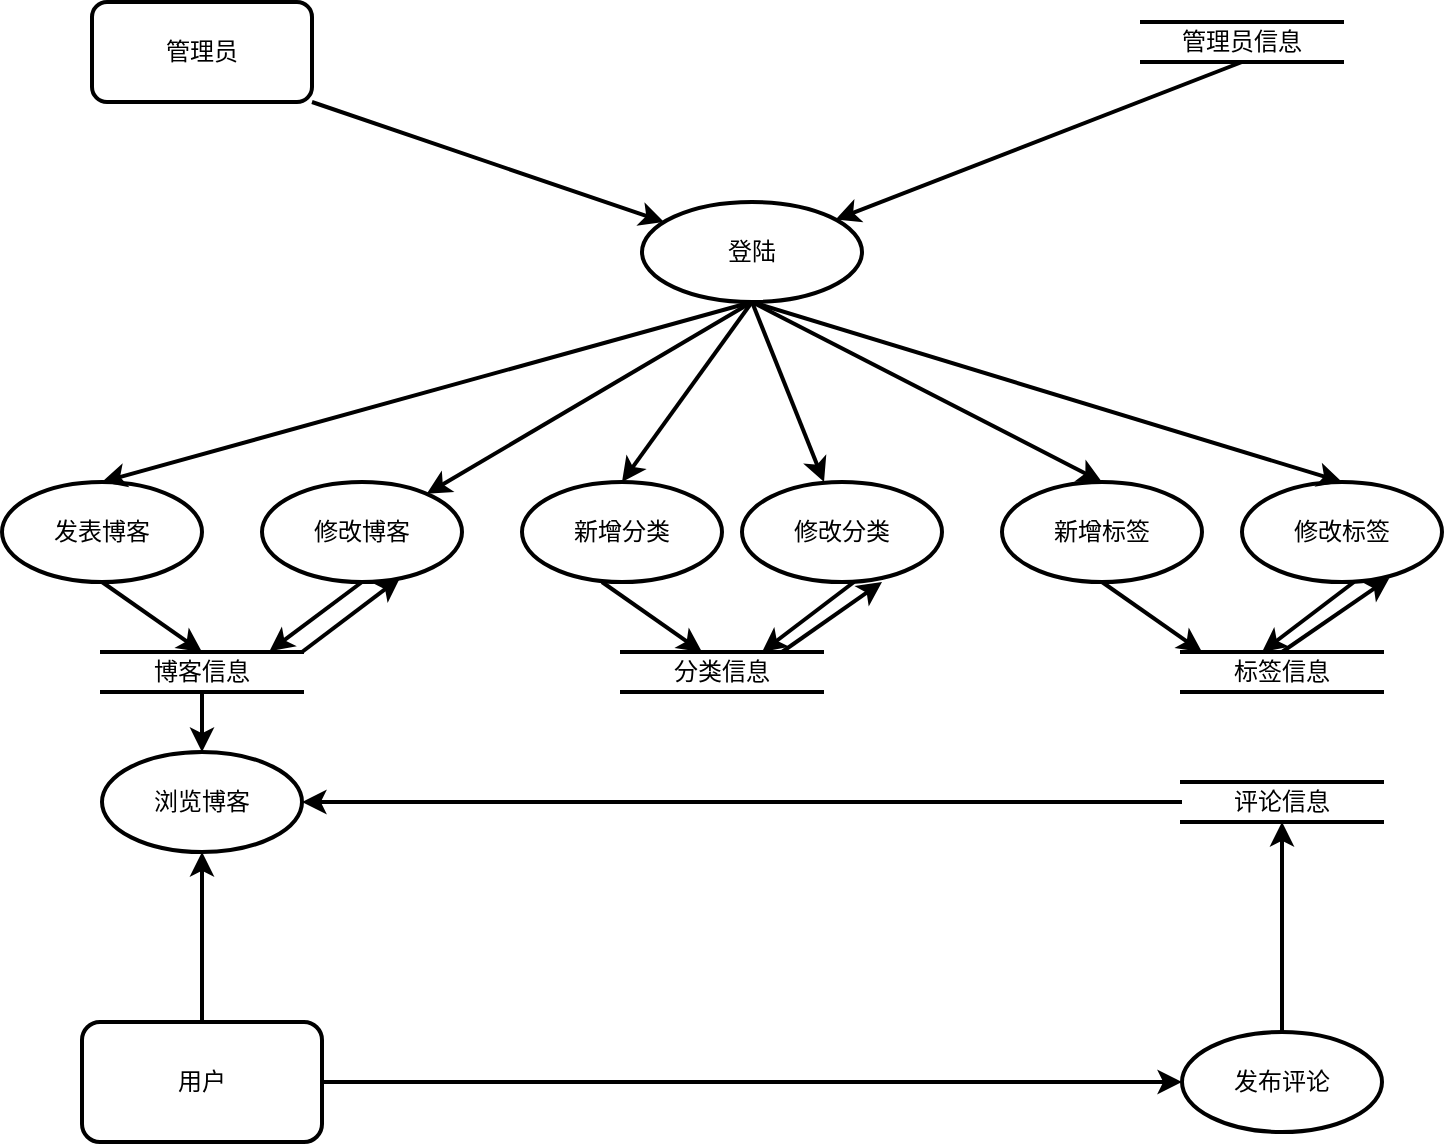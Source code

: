 <mxfile version="24.2.5" type="github">
  <diagram name="Page-1" id="b520641d-4fe3-3701-9064-5fc419738815">
    <mxGraphModel dx="1221" dy="636" grid="1" gridSize="10" guides="1" tooltips="1" connect="1" arrows="1" fold="1" page="1" pageScale="1" pageWidth="1100" pageHeight="850" background="none" math="0" shadow="0">
      <root>
        <mxCell id="0" />
        <mxCell id="1" parent="0" />
        <mxCell id="UDBDTZrDbMTfD4Jw3L4_-2" value="管理员" style="html=1;whiteSpace=wrap;rounded=1;strokeWidth=2;" parent="1" vertex="1">
          <mxGeometry x="135" y="80" width="110" height="50" as="geometry" />
        </mxCell>
        <mxCell id="UDBDTZrDbMTfD4Jw3L4_-3" value="登陆" style="ellipse;whiteSpace=wrap;html=1;rounded=1;strokeWidth=2;" parent="1" vertex="1">
          <mxGeometry x="410" y="180" width="110" height="50" as="geometry" />
        </mxCell>
        <mxCell id="UDBDTZrDbMTfD4Jw3L4_-4" value="发表博客" style="ellipse;whiteSpace=wrap;html=1;rounded=1;strokeWidth=2;" parent="1" vertex="1">
          <mxGeometry x="90" y="320" width="100" height="50" as="geometry" />
        </mxCell>
        <mxCell id="UDBDTZrDbMTfD4Jw3L4_-6" value="修改博客" style="ellipse;whiteSpace=wrap;html=1;rounded=1;strokeWidth=2;" parent="1" vertex="1">
          <mxGeometry x="220" y="320" width="100" height="50" as="geometry" />
        </mxCell>
        <mxCell id="UDBDTZrDbMTfD4Jw3L4_-7" value="新增分&lt;span style=&quot;color: rgba(0, 0, 0, 0); font-family: monospace; font-size: 0px; text-align: start; text-wrap: nowrap;&quot;&gt;%3CmxGraphModel%3E%3Croot%3E%3CmxCell%20id%3D%220%22%2F%3E%3CmxCell%20id%3D%221%22%20parent%3D%220%22%2F%3E%3CmxCell%20id%3D%222%22%20value%3D%22%E4%BF%AE%E6%94%B9%E5%8D%9A%E5%AE%A2%22%20style%3D%22ellipse%3BwhiteSpace%3Dwrap%3Bhtml%3D1%3B%22%20vertex%3D%221%22%20parent%3D%221%22%3E%3CmxGeometry%20x%3D%22220%22%20y%3D%22320%22%20width%3D%22100%22%20height%3D%2250%22%20as%3D%22geometry%22%2F%3E%3C%2FmxCell%3E%3C%2Froot%3E%3C%2FmxGraphModel%3E&lt;/span&gt;类" style="ellipse;whiteSpace=wrap;html=1;rounded=1;strokeWidth=2;" parent="1" vertex="1">
          <mxGeometry x="350" y="320" width="100" height="50" as="geometry" />
        </mxCell>
        <mxCell id="UDBDTZrDbMTfD4Jw3L4_-8" value="修改分类" style="ellipse;whiteSpace=wrap;html=1;rounded=1;strokeWidth=2;" parent="1" vertex="1">
          <mxGeometry x="460" y="320" width="100" height="50" as="geometry" />
        </mxCell>
        <mxCell id="UDBDTZrDbMTfD4Jw3L4_-9" value="新增标签" style="ellipse;whiteSpace=wrap;html=1;rounded=1;strokeWidth=2;" parent="1" vertex="1">
          <mxGeometry x="590" y="320" width="100" height="50" as="geometry" />
        </mxCell>
        <mxCell id="UDBDTZrDbMTfD4Jw3L4_-10" value="修改标签" style="ellipse;whiteSpace=wrap;html=1;rounded=1;strokeWidth=2;" parent="1" vertex="1">
          <mxGeometry x="710" y="320" width="100" height="50" as="geometry" />
        </mxCell>
        <mxCell id="UDBDTZrDbMTfD4Jw3L4_-21" value="博客信息" style="shape=partialRectangle;whiteSpace=wrap;html=1;left=0;right=0;fillColor=none;rounded=1;strokeWidth=2;" parent="1" vertex="1">
          <mxGeometry x="140" y="405" width="100" height="20" as="geometry" />
        </mxCell>
        <mxCell id="UDBDTZrDbMTfD4Jw3L4_-22" value="标签信息" style="shape=partialRectangle;whiteSpace=wrap;html=1;left=0;right=0;fillColor=none;rounded=1;strokeWidth=2;" parent="1" vertex="1">
          <mxGeometry x="680" y="405" width="100" height="20" as="geometry" />
        </mxCell>
        <mxCell id="UDBDTZrDbMTfD4Jw3L4_-23" value="分类信息" style="shape=partialRectangle;whiteSpace=wrap;html=1;left=0;right=0;fillColor=none;rounded=1;strokeWidth=2;" parent="1" vertex="1">
          <mxGeometry x="400" y="405" width="100" height="20" as="geometry" />
        </mxCell>
        <mxCell id="UDBDTZrDbMTfD4Jw3L4_-29" value="" style="endArrow=classic;html=1;rounded=1;exitX=1;exitY=1;exitDx=0;exitDy=0;strokeWidth=2;" parent="1" source="UDBDTZrDbMTfD4Jw3L4_-2" target="UDBDTZrDbMTfD4Jw3L4_-3" edge="1">
          <mxGeometry width="50" height="50" relative="1" as="geometry">
            <mxPoint x="200" y="140" as="sourcePoint" />
            <mxPoint x="250" y="90" as="targetPoint" />
          </mxGeometry>
        </mxCell>
        <mxCell id="UDBDTZrDbMTfD4Jw3L4_-30" value="" style="endArrow=classic;html=1;rounded=1;entryX=0.5;entryY=0;entryDx=0;entryDy=0;exitX=0.5;exitY=1;exitDx=0;exitDy=0;strokeWidth=2;" parent="1" source="UDBDTZrDbMTfD4Jw3L4_-3" target="UDBDTZrDbMTfD4Jw3L4_-4" edge="1">
          <mxGeometry width="50" height="50" relative="1" as="geometry">
            <mxPoint x="310" y="260" as="sourcePoint" />
            <mxPoint x="360" y="210" as="targetPoint" />
          </mxGeometry>
        </mxCell>
        <mxCell id="UDBDTZrDbMTfD4Jw3L4_-31" value="" style="endArrow=classic;html=1;rounded=1;exitX=0.5;exitY=1;exitDx=0;exitDy=0;strokeWidth=2;" parent="1" source="UDBDTZrDbMTfD4Jw3L4_-3" target="UDBDTZrDbMTfD4Jw3L4_-6" edge="1">
          <mxGeometry width="50" height="50" relative="1" as="geometry">
            <mxPoint x="310" y="260" as="sourcePoint" />
            <mxPoint x="150" y="330" as="targetPoint" />
          </mxGeometry>
        </mxCell>
        <mxCell id="UDBDTZrDbMTfD4Jw3L4_-32" value="" style="endArrow=classic;html=1;rounded=1;entryX=0.41;entryY=0;entryDx=0;entryDy=0;entryPerimeter=0;exitX=0.5;exitY=1;exitDx=0;exitDy=0;strokeWidth=2;" parent="1" source="UDBDTZrDbMTfD4Jw3L4_-3" target="UDBDTZrDbMTfD4Jw3L4_-8" edge="1">
          <mxGeometry width="50" height="50" relative="1" as="geometry">
            <mxPoint x="310" y="260" as="sourcePoint" />
            <mxPoint x="160" y="340" as="targetPoint" />
          </mxGeometry>
        </mxCell>
        <mxCell id="UDBDTZrDbMTfD4Jw3L4_-33" value="" style="endArrow=classic;html=1;rounded=1;entryX=0.5;entryY=0;entryDx=0;entryDy=0;exitX=0.5;exitY=1;exitDx=0;exitDy=0;strokeWidth=2;" parent="1" source="UDBDTZrDbMTfD4Jw3L4_-3" target="UDBDTZrDbMTfD4Jw3L4_-7" edge="1">
          <mxGeometry width="50" height="50" relative="1" as="geometry">
            <mxPoint x="340" y="290" as="sourcePoint" />
            <mxPoint x="170" y="350" as="targetPoint" />
          </mxGeometry>
        </mxCell>
        <mxCell id="UDBDTZrDbMTfD4Jw3L4_-34" value="" style="endArrow=classic;html=1;rounded=1;entryX=0.5;entryY=0;entryDx=0;entryDy=0;exitX=0.5;exitY=1;exitDx=0;exitDy=0;strokeWidth=2;" parent="1" source="UDBDTZrDbMTfD4Jw3L4_-3" target="UDBDTZrDbMTfD4Jw3L4_-10" edge="1">
          <mxGeometry width="50" height="50" relative="1" as="geometry">
            <mxPoint x="310" y="260" as="sourcePoint" />
            <mxPoint x="180" y="360" as="targetPoint" />
          </mxGeometry>
        </mxCell>
        <mxCell id="UDBDTZrDbMTfD4Jw3L4_-35" value="" style="endArrow=classic;html=1;rounded=1;entryX=0.5;entryY=0;entryDx=0;entryDy=0;exitX=0.5;exitY=1;exitDx=0;exitDy=0;strokeWidth=2;" parent="1" source="UDBDTZrDbMTfD4Jw3L4_-3" target="UDBDTZrDbMTfD4Jw3L4_-9" edge="1">
          <mxGeometry width="50" height="50" relative="1" as="geometry">
            <mxPoint x="310" y="260" as="sourcePoint" />
            <mxPoint x="190" y="370" as="targetPoint" />
          </mxGeometry>
        </mxCell>
        <mxCell id="UDBDTZrDbMTfD4Jw3L4_-36" value="" style="endArrow=classic;html=1;rounded=1;entryX=0.5;entryY=0;entryDx=0;entryDy=0;exitX=0.5;exitY=1;exitDx=0;exitDy=0;strokeWidth=2;" parent="1" source="UDBDTZrDbMTfD4Jw3L4_-4" target="UDBDTZrDbMTfD4Jw3L4_-21" edge="1">
          <mxGeometry width="50" height="50" relative="1" as="geometry">
            <mxPoint x="370" y="320" as="sourcePoint" />
            <mxPoint x="200" y="380" as="targetPoint" />
          </mxGeometry>
        </mxCell>
        <mxCell id="UDBDTZrDbMTfD4Jw3L4_-37" value="" style="endArrow=classic;html=1;rounded=1;entryX=0.837;entryY=-0.017;entryDx=0;entryDy=0;entryPerimeter=0;strokeWidth=2;" parent="1" target="UDBDTZrDbMTfD4Jw3L4_-21" edge="1">
          <mxGeometry width="50" height="50" relative="1" as="geometry">
            <mxPoint x="270" y="370" as="sourcePoint" />
            <mxPoint x="210" y="390" as="targetPoint" />
          </mxGeometry>
        </mxCell>
        <mxCell id="UDBDTZrDbMTfD4Jw3L4_-38" value="" style="endArrow=classic;html=1;rounded=1;exitX=1;exitY=0;exitDx=0;exitDy=0;entryX=0.69;entryY=0.96;entryDx=0;entryDy=0;entryPerimeter=0;strokeWidth=2;" parent="1" source="UDBDTZrDbMTfD4Jw3L4_-21" target="UDBDTZrDbMTfD4Jw3L4_-6" edge="1">
          <mxGeometry width="50" height="50" relative="1" as="geometry">
            <mxPoint x="230" y="400" as="sourcePoint" />
            <mxPoint x="280" y="360" as="targetPoint" />
          </mxGeometry>
        </mxCell>
        <mxCell id="UDBDTZrDbMTfD4Jw3L4_-39" value="" style="endArrow=classic;html=1;rounded=1;entryX=0.5;entryY=0;entryDx=0;entryDy=0;exitX=0.5;exitY=1;exitDx=0;exitDy=0;strokeWidth=2;" parent="1" edge="1">
          <mxGeometry width="50" height="50" relative="1" as="geometry">
            <mxPoint x="390" y="370" as="sourcePoint" />
            <mxPoint x="440" y="405" as="targetPoint" />
          </mxGeometry>
        </mxCell>
        <mxCell id="UDBDTZrDbMTfD4Jw3L4_-40" value="" style="endArrow=classic;html=1;rounded=1;entryX=0.837;entryY=-0.017;entryDx=0;entryDy=0;entryPerimeter=0;strokeWidth=2;" parent="1" edge="1">
          <mxGeometry width="50" height="50" relative="1" as="geometry">
            <mxPoint x="516" y="370" as="sourcePoint" />
            <mxPoint x="470" y="405" as="targetPoint" />
          </mxGeometry>
        </mxCell>
        <mxCell id="UDBDTZrDbMTfD4Jw3L4_-41" value="" style="endArrow=classic;html=1;rounded=1;exitX=0.897;exitY=0.083;exitDx=0;exitDy=0;exitPerimeter=0;entryX=0.7;entryY=1;entryDx=0;entryDy=0;entryPerimeter=0;strokeWidth=2;" parent="1" target="UDBDTZrDbMTfD4Jw3L4_-8" edge="1">
          <mxGeometry width="50" height="50" relative="1" as="geometry">
            <mxPoint x="480" y="405" as="sourcePoint" />
            <mxPoint x="530" y="373" as="targetPoint" />
          </mxGeometry>
        </mxCell>
        <mxCell id="UDBDTZrDbMTfD4Jw3L4_-45" value="" style="endArrow=classic;html=1;rounded=1;entryX=0.837;entryY=-0.017;entryDx=0;entryDy=0;entryPerimeter=0;strokeWidth=2;" parent="1" edge="1">
          <mxGeometry width="50" height="50" relative="1" as="geometry">
            <mxPoint x="766" y="370" as="sourcePoint" />
            <mxPoint x="720" y="405" as="targetPoint" />
          </mxGeometry>
        </mxCell>
        <mxCell id="UDBDTZrDbMTfD4Jw3L4_-46" value="" style="endArrow=classic;html=1;rounded=1;exitX=0.897;exitY=0.083;exitDx=0;exitDy=0;exitPerimeter=0;entryX=0.737;entryY=0.96;entryDx=0;entryDy=0;entryPerimeter=0;strokeWidth=2;" parent="1" target="UDBDTZrDbMTfD4Jw3L4_-10" edge="1">
          <mxGeometry width="50" height="50" relative="1" as="geometry">
            <mxPoint x="730" y="405" as="sourcePoint" />
            <mxPoint x="780" y="373" as="targetPoint" />
          </mxGeometry>
        </mxCell>
        <mxCell id="UDBDTZrDbMTfD4Jw3L4_-47" value="" style="endArrow=classic;html=1;rounded=1;entryX=0.5;entryY=0;entryDx=0;entryDy=0;exitX=0.5;exitY=1;exitDx=0;exitDy=0;strokeWidth=2;" parent="1" edge="1">
          <mxGeometry width="50" height="50" relative="1" as="geometry">
            <mxPoint x="640" y="370" as="sourcePoint" />
            <mxPoint x="690" y="405" as="targetPoint" />
          </mxGeometry>
        </mxCell>
        <mxCell id="UDBDTZrDbMTfD4Jw3L4_-48" value="管理员信息" style="shape=partialRectangle;whiteSpace=wrap;html=1;left=0;right=0;fillColor=none;rounded=1;strokeWidth=2;" parent="1" vertex="1">
          <mxGeometry x="660" y="90" width="100" height="20" as="geometry" />
        </mxCell>
        <mxCell id="UDBDTZrDbMTfD4Jw3L4_-49" value="" style="endArrow=classic;html=1;rounded=1;exitX=0.5;exitY=1;exitDx=0;exitDy=0;strokeWidth=2;" parent="1" source="UDBDTZrDbMTfD4Jw3L4_-48" target="UDBDTZrDbMTfD4Jw3L4_-3" edge="1">
          <mxGeometry width="50" height="50" relative="1" as="geometry">
            <mxPoint x="460" y="210" as="sourcePoint" />
            <mxPoint x="510" y="160" as="targetPoint" />
          </mxGeometry>
        </mxCell>
        <mxCell id="UDBDTZrDbMTfD4Jw3L4_-50" value="用户" style="rounded=1;whiteSpace=wrap;html=1;strokeWidth=2;" parent="1" vertex="1">
          <mxGeometry x="130" y="590" width="120" height="60" as="geometry" />
        </mxCell>
        <mxCell id="UDBDTZrDbMTfD4Jw3L4_-51" value="浏览博客" style="ellipse;whiteSpace=wrap;html=1;rounded=1;strokeWidth=2;" parent="1" vertex="1">
          <mxGeometry x="140" y="455" width="100" height="50" as="geometry" />
        </mxCell>
        <mxCell id="UDBDTZrDbMTfD4Jw3L4_-53" value="" style="endArrow=classic;html=1;rounded=1;entryX=0.5;entryY=1;entryDx=0;entryDy=0;exitX=0.5;exitY=0;exitDx=0;exitDy=0;strokeWidth=2;" parent="1" source="UDBDTZrDbMTfD4Jw3L4_-50" target="UDBDTZrDbMTfD4Jw3L4_-51" edge="1">
          <mxGeometry width="50" height="50" relative="1" as="geometry">
            <mxPoint x="190" y="555" as="sourcePoint" />
            <mxPoint x="240" y="590" as="targetPoint" />
          </mxGeometry>
        </mxCell>
        <mxCell id="UDBDTZrDbMTfD4Jw3L4_-54" value="" style="endArrow=classic;html=1;rounded=1;entryX=0.5;entryY=0;entryDx=0;entryDy=0;exitX=0.5;exitY=1;exitDx=0;exitDy=0;strokeWidth=2;" parent="1" source="UDBDTZrDbMTfD4Jw3L4_-21" target="UDBDTZrDbMTfD4Jw3L4_-51" edge="1">
          <mxGeometry width="50" height="50" relative="1" as="geometry">
            <mxPoint x="160" y="600" as="sourcePoint" />
            <mxPoint x="200" y="530" as="targetPoint" />
          </mxGeometry>
        </mxCell>
        <mxCell id="UDBDTZrDbMTfD4Jw3L4_-55" value="评论信息" style="shape=partialRectangle;whiteSpace=wrap;html=1;left=0;right=0;fillColor=none;rounded=1;strokeWidth=2;" parent="1" vertex="1">
          <mxGeometry x="680" y="470" width="100" height="20" as="geometry" />
        </mxCell>
        <mxCell id="UDBDTZrDbMTfD4Jw3L4_-56" value="发布评论" style="ellipse;whiteSpace=wrap;html=1;rounded=1;strokeWidth=2;" parent="1" vertex="1">
          <mxGeometry x="680" y="595" width="100" height="50" as="geometry" />
        </mxCell>
        <mxCell id="UDBDTZrDbMTfD4Jw3L4_-57" value="" style="endArrow=classic;html=1;rounded=1;entryX=0;entryY=0.5;entryDx=0;entryDy=0;exitX=1;exitY=0.5;exitDx=0;exitDy=0;strokeWidth=2;" parent="1" source="UDBDTZrDbMTfD4Jw3L4_-50" target="UDBDTZrDbMTfD4Jw3L4_-56" edge="1">
          <mxGeometry width="50" height="50" relative="1" as="geometry">
            <mxPoint x="230" y="630" as="sourcePoint" />
            <mxPoint x="250" y="560" as="targetPoint" />
          </mxGeometry>
        </mxCell>
        <mxCell id="UDBDTZrDbMTfD4Jw3L4_-59" value="" style="endArrow=classic;html=1;rounded=1;entryX=0.5;entryY=1;entryDx=0;entryDy=0;exitX=0.5;exitY=0;exitDx=0;exitDy=0;strokeWidth=2;" parent="1" source="UDBDTZrDbMTfD4Jw3L4_-56" target="UDBDTZrDbMTfD4Jw3L4_-55" edge="1">
          <mxGeometry width="50" height="50" relative="1" as="geometry">
            <mxPoint x="220" y="640" as="sourcePoint" />
            <mxPoint x="370" y="600" as="targetPoint" />
          </mxGeometry>
        </mxCell>
        <mxCell id="UDBDTZrDbMTfD4Jw3L4_-60" value="" style="endArrow=classic;html=1;rounded=1;entryX=1;entryY=0.5;entryDx=0;entryDy=0;exitX=0;exitY=0.5;exitDx=0;exitDy=0;strokeWidth=2;" parent="1" source="UDBDTZrDbMTfD4Jw3L4_-55" target="UDBDTZrDbMTfD4Jw3L4_-51" edge="1">
          <mxGeometry width="50" height="50" relative="1" as="geometry">
            <mxPoint x="380" y="550" as="sourcePoint" />
            <mxPoint x="460" y="515" as="targetPoint" />
          </mxGeometry>
        </mxCell>
      </root>
    </mxGraphModel>
  </diagram>
</mxfile>
